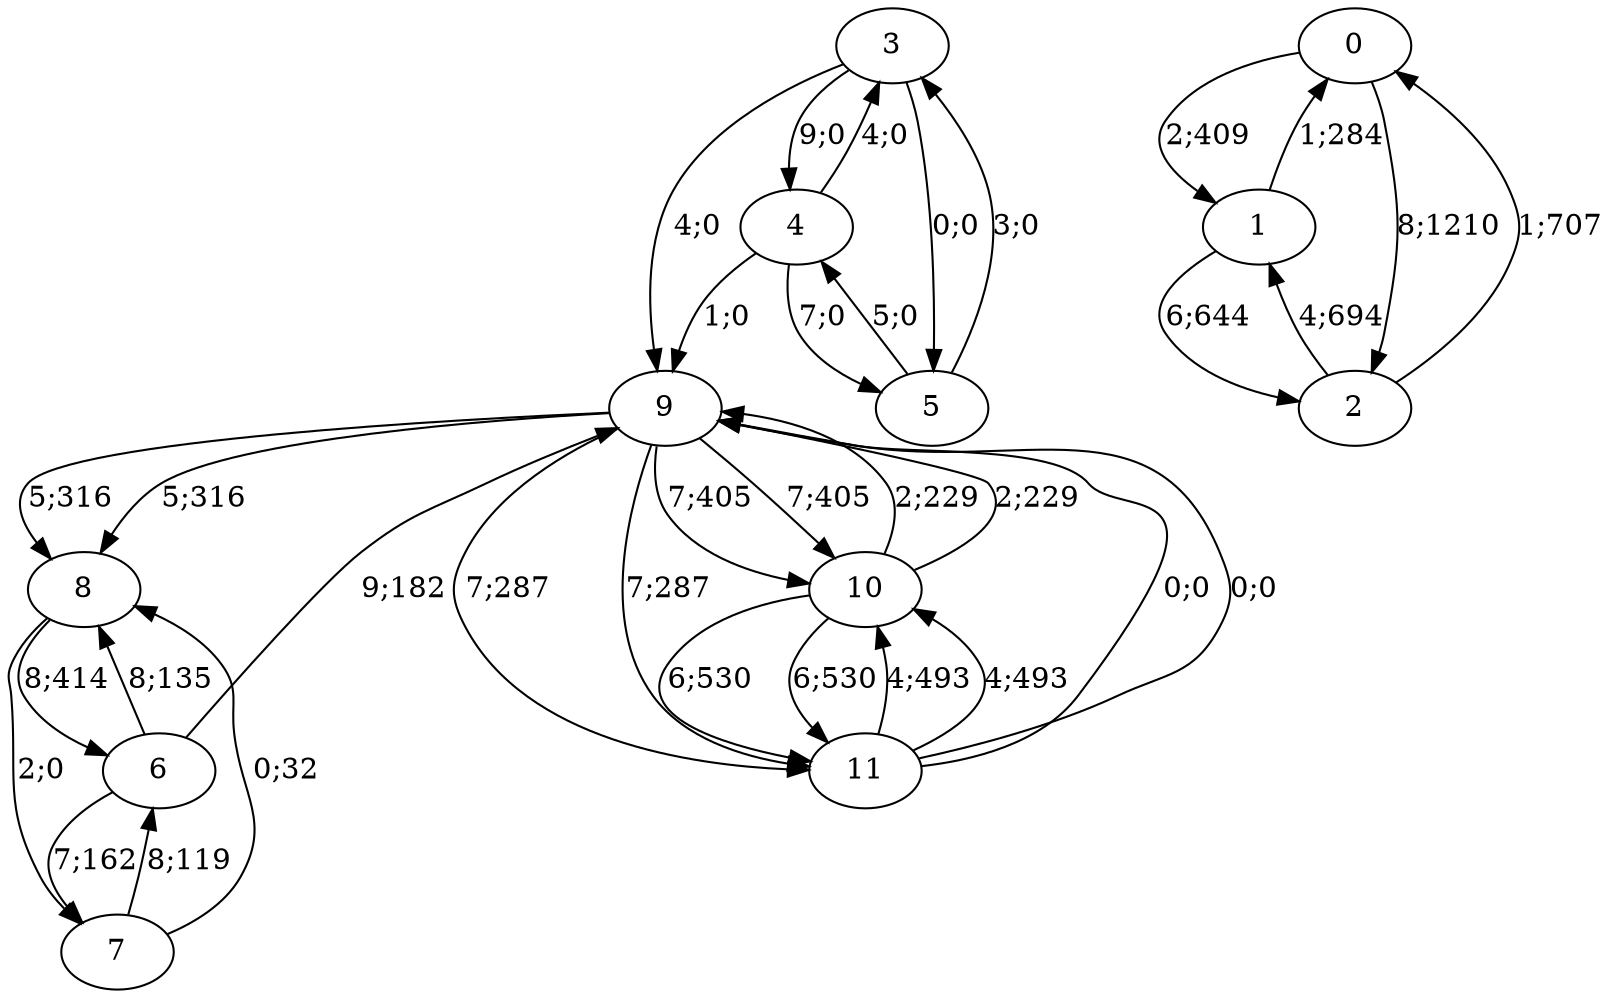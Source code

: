 digraph graph10115 {




















9 -> 8 [color=black,label="5;316"]
9 -> 10 [color=black,label="7;405"]
9 -> 11 [color=black,label="7;287"]


10 -> 9 [color=black,label="2;229"]
10 -> 11 [color=black,label="6;530"]


11 -> 9 [color=black,label="0;0"]
11 -> 10 [color=black,label="4;493"]




















9 -> 8 [color=black,label="5;316"]
9 -> 10 [color=black,label="7;405"]
9 -> 11 [color=black,label="7;287"]


10 -> 9 [color=black,label="2;229"]
10 -> 11 [color=black,label="6;530"]


11 -> 9 [color=black,label="0;0"]
11 -> 10 [color=black,label="4;493"]








3 -> 9 [color=black,label="4;0"]
3 -> 4 [color=black,label="9;0"]
3 -> 5 [color=black,label="0;0"]


4 -> 9 [color=black,label="1;0"]
4 -> 3 [color=black,label="4;0"]
4 -> 5 [color=black,label="7;0"]


5 -> 3 [color=black,label="3;0"]
5 -> 4 [color=black,label="5;0"]


























6 -> 9 [color=black,label="9;182"]
6 -> 7 [color=black,label="7;162"]
6 -> 8 [color=black,label="8;135"]


7 -> 6 [color=black,label="8;119"]
7 -> 8 [color=black,label="0;32"]


8 -> 6 [color=black,label="8;414"]
8 -> 7 [color=black,label="2;0"]








0 -> 1 [color=black,label="2;409"]
0 -> 2 [color=black,label="8;1210"]


1 -> 0 [color=black,label="1;284"]
1 -> 2 [color=black,label="6;644"]


2 -> 0 [color=black,label="1;707"]
2 -> 1 [color=black,label="4;694"]



















}
